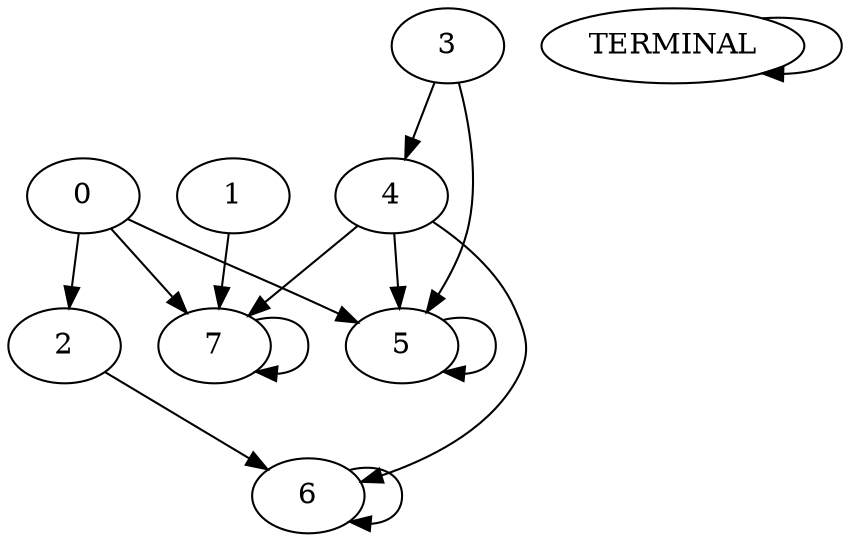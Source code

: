 digraph "Sedgewick maze graph" {
0;
2;
7;
5;
1;
6;
3;
4;
TERMINAL;
0 -> 2;
0 -> 7;
0 -> 5;
2 -> 6;
7 -> 7;
5 -> 5;
1 -> 7;
6 -> 6;
3 -> 4;
3 -> 5;
4 -> 5;
4 -> 7;
4 -> 6;
TERMINAL -> TERMINAL;
}

